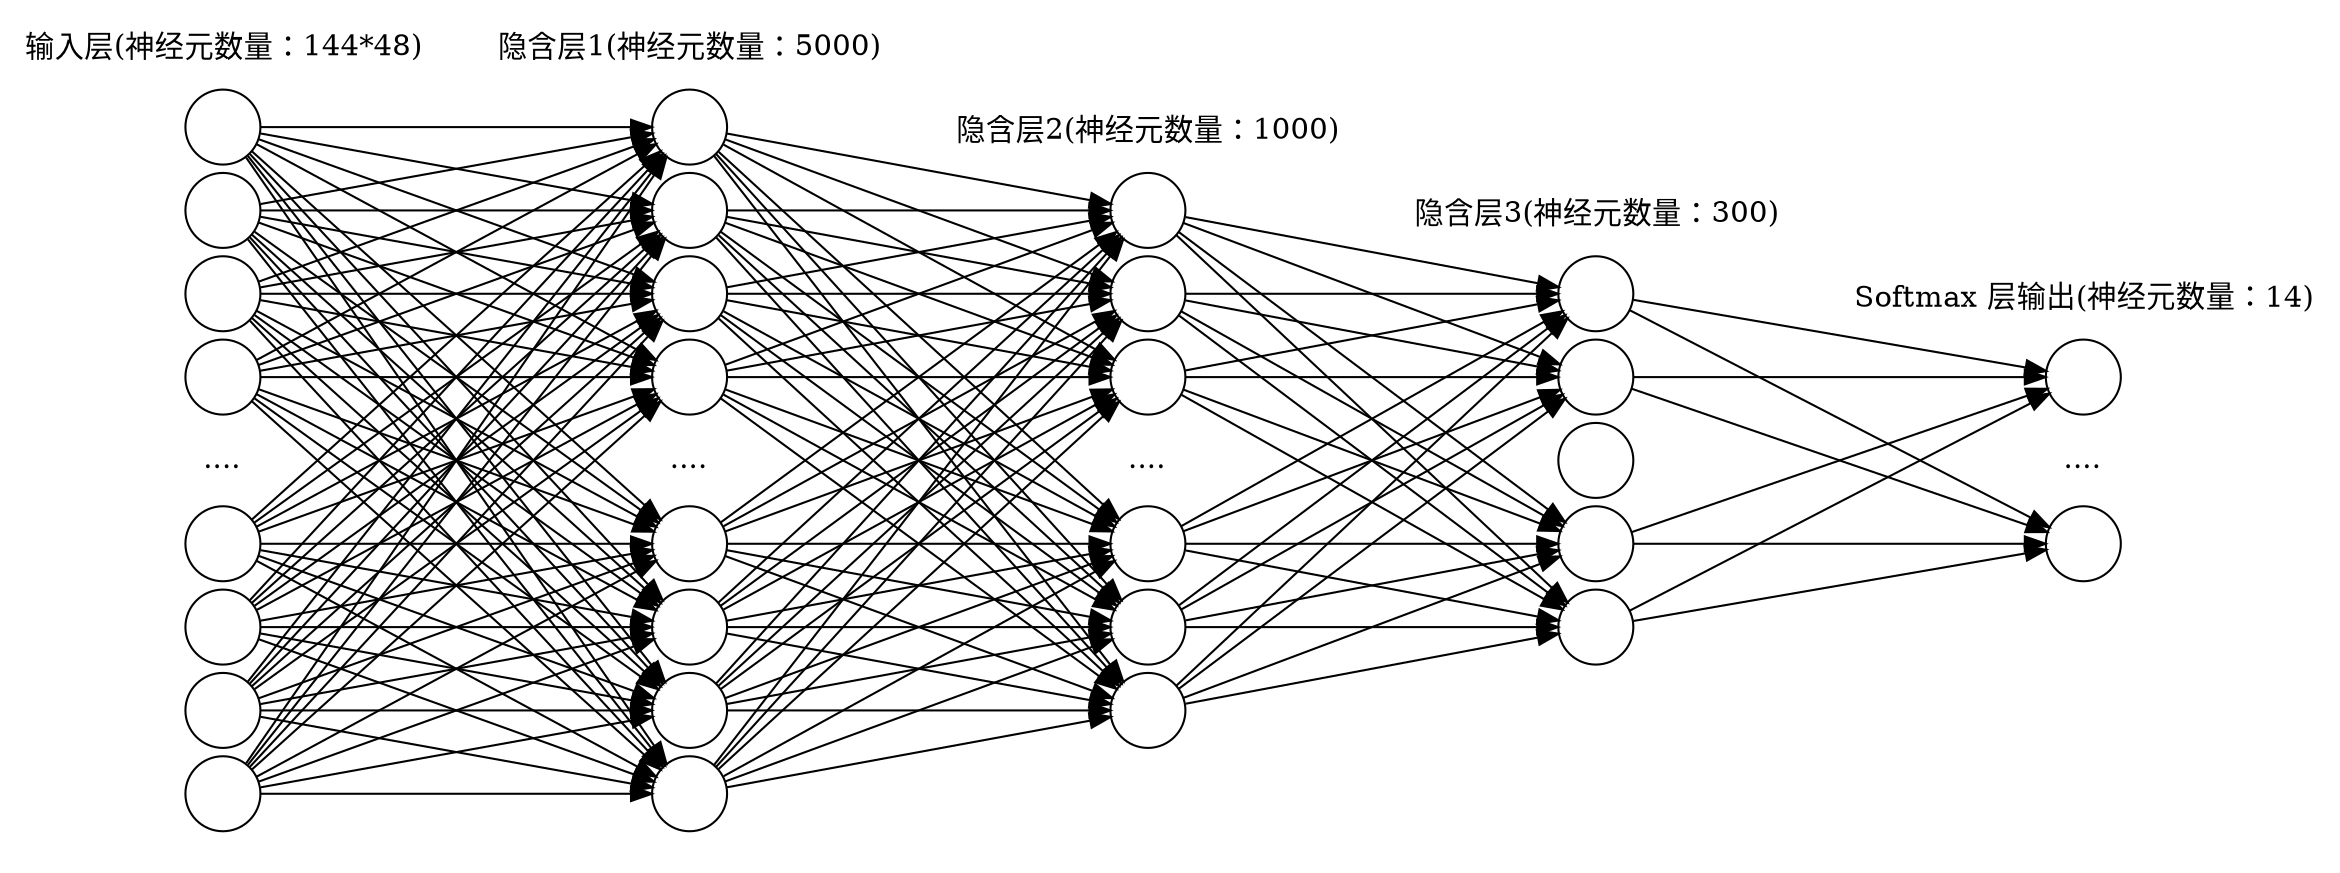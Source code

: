 digraph G {
	compound = true;
    rankdir=LR;
    splines=line;
    nodesep=.05;
    
    node [label=""];
    ordering=out;
 
	subgraph cluster_0 {
		rank=same;
		color=white;
                node [style=solid, shape=circle];
		x1 x2 x3 x4 x_ x5 x6 x7 x8;
		label = "输入层(神经元数量：144*48)";
	}

	subgraph cluster_1 {
		rank=same;
		color=white;
                node [style=solid, shape=circle];
		h11 h12 h13 h14 h1_ h15 h16 h17 h18;
		label = "隐含层1(神经元数量：5000)";
	}

	subgraph cluster_2 {
		rank=same;
		color=white;
                node [style=solid, shape=circle];
		h21 h22 h23 h2_ h24 h25 h26;
		label = "隐含层2(神经元数量：1000)";
	}

	subgraph cluster_3 {
		rank=same;
		color=white;
                node [style=solid, shape=circle];
		h31 h32 h3_ h33 h34;
		label = "隐含层3(神经元数量：300)";
	}

	subgraph cluster_4 {
		rank=same;
		color=white;
                node [style=solid, shape=circle];
		s1 s_ s2;
		label = "Softmax 层输出(神经元数量：14)";
	}

	x_[label="....", style="", shape="none"];
	h1_[label="....", style="", shape="none"];
	h2_[label="....", style="", shape="none"];
	s_[label="....", style="", shape="none"];
	{x1 x2 x3 x4 x5 x6 x7 x8} -> {h11 h12 h13 h14 h15 h16 h17 h18};
	{h11 h12 h13 h14 h15 h16 h17 h18} -> {h21 h22 h23 h24 h25 h26};
	{h21 h22 h23 h24 h25 h26} -> {h31 h32 h33 h34};
	{h31 h32 h33 h34} -> {s1 s2};

}